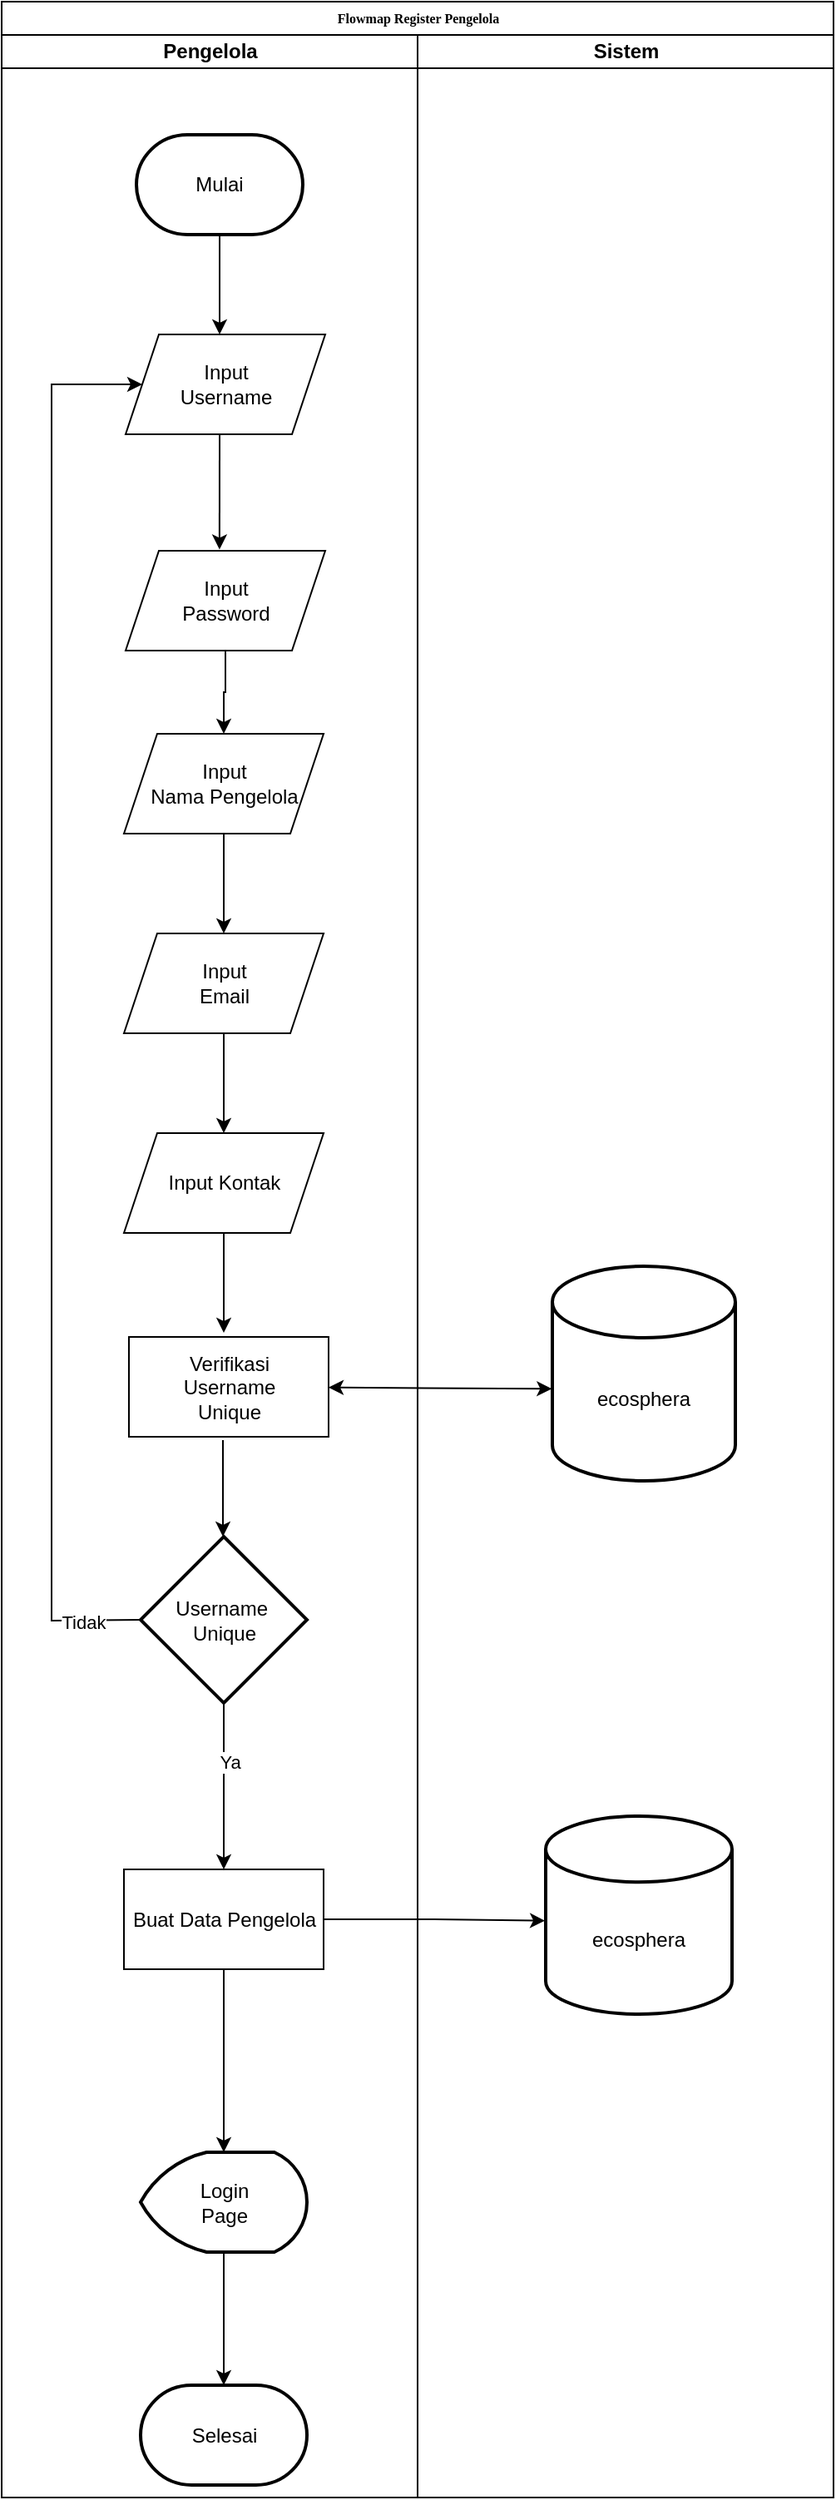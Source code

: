 <mxfile version="20.3.0" type="device"><diagram name="Page-1" id="74e2e168-ea6b-b213-b513-2b3c1d86103e"><mxGraphModel dx="1447" dy="908" grid="1" gridSize="10" guides="1" tooltips="1" connect="1" arrows="1" fold="1" page="1" pageScale="1" pageWidth="1654" pageHeight="2336" background="none" math="0" shadow="0"><root><mxCell id="0"/><mxCell id="1" parent="0"/><mxCell id="M4I-KljXlQBctkjWaleC-26" value="Flowmap Register Pengelola" style="swimlane;html=1;childLayout=stackLayout;startSize=20;rounded=0;shadow=0;labelBackgroundColor=none;strokeWidth=1;fontFamily=Verdana;fontSize=8;align=center;" parent="1" vertex="1"><mxGeometry x="530" y="240" width="500" height="1500" as="geometry"/></mxCell><mxCell id="M4I-KljXlQBctkjWaleC-27" value="Pengelola" style="swimlane;html=1;startSize=20;" parent="M4I-KljXlQBctkjWaleC-26" vertex="1"><mxGeometry y="20" width="250" height="1480" as="geometry"/></mxCell><mxCell id="M4I-KljXlQBctkjWaleC-28" value="" style="edgeStyle=orthogonalEdgeStyle;rounded=0;orthogonalLoop=1;jettySize=auto;html=1;" parent="M4I-KljXlQBctkjWaleC-27" source="M4I-KljXlQBctkjWaleC-30" target="M4I-KljXlQBctkjWaleC-33" edge="1"><mxGeometry relative="1" as="geometry"/></mxCell><mxCell id="M4I-KljXlQBctkjWaleC-29" value="Ya" style="edgeLabel;html=1;align=center;verticalAlign=middle;resizable=0;points=[];" parent="M4I-KljXlQBctkjWaleC-28" vertex="1" connectable="0"><mxGeometry x="-0.293" y="3" relative="1" as="geometry"><mxPoint as="offset"/></mxGeometry></mxCell><mxCell id="M4I-KljXlQBctkjWaleC-30" value="Username&amp;nbsp;&lt;br&gt;Unique" style="strokeWidth=2;html=1;shape=mxgraph.flowchart.decision;whiteSpace=wrap;" parent="M4I-KljXlQBctkjWaleC-27" vertex="1"><mxGeometry x="83.5" y="902.5" width="100" height="100" as="geometry"/></mxCell><mxCell id="M4I-KljXlQBctkjWaleC-31" value="Verifikasi&lt;br&gt;Username&lt;br&gt;Unique" style="rounded=0;whiteSpace=wrap;html=1;" parent="M4I-KljXlQBctkjWaleC-27" vertex="1"><mxGeometry x="76.5" y="782.5" width="120" height="60" as="geometry"/></mxCell><mxCell id="M4I-KljXlQBctkjWaleC-32" value="" style="edgeStyle=orthogonalEdgeStyle;rounded=0;orthogonalLoop=1;jettySize=auto;html=1;" parent="M4I-KljXlQBctkjWaleC-27" source="M4I-KljXlQBctkjWaleC-33" target="M4I-KljXlQBctkjWaleC-35" edge="1"><mxGeometry relative="1" as="geometry"/></mxCell><mxCell id="M4I-KljXlQBctkjWaleC-33" value="Buat Data Pengelola" style="rounded=0;whiteSpace=wrap;html=1;" parent="M4I-KljXlQBctkjWaleC-27" vertex="1"><mxGeometry x="73.5" y="1102.5" width="120" height="60" as="geometry"/></mxCell><mxCell id="M4I-KljXlQBctkjWaleC-34" value="" style="edgeStyle=orthogonalEdgeStyle;rounded=0;orthogonalLoop=1;jettySize=auto;html=1;" parent="M4I-KljXlQBctkjWaleC-27" source="M4I-KljXlQBctkjWaleC-35" target="M4I-KljXlQBctkjWaleC-36" edge="1"><mxGeometry relative="1" as="geometry"/></mxCell><mxCell id="M4I-KljXlQBctkjWaleC-35" value="Login&lt;br&gt;Page" style="strokeWidth=2;html=1;shape=mxgraph.flowchart.display;whiteSpace=wrap;" parent="M4I-KljXlQBctkjWaleC-27" vertex="1"><mxGeometry x="83.5" y="1272.5" width="100" height="60" as="geometry"/></mxCell><mxCell id="M4I-KljXlQBctkjWaleC-36" value="Selesai" style="strokeWidth=2;html=1;shape=mxgraph.flowchart.terminator;whiteSpace=wrap;" parent="M4I-KljXlQBctkjWaleC-27" vertex="1"><mxGeometry x="83.5" y="1412.5" width="100" height="60" as="geometry"/></mxCell><mxCell id="dNV3u0WmOrYJUhCCKD95-4" style="edgeStyle=orthogonalEdgeStyle;rounded=0;orthogonalLoop=1;jettySize=auto;html=1;entryX=0.5;entryY=0;entryDx=0;entryDy=0;" edge="1" parent="M4I-KljXlQBctkjWaleC-27" source="dNV3u0WmOrYJUhCCKD95-1" target="dNV3u0WmOrYJUhCCKD95-3"><mxGeometry relative="1" as="geometry"/></mxCell><mxCell id="dNV3u0WmOrYJUhCCKD95-1" value="Input&lt;br&gt;Nama Pengelola" style="shape=parallelogram;perimeter=parallelogramPerimeter;whiteSpace=wrap;html=1;fixedSize=1;" vertex="1" parent="M4I-KljXlQBctkjWaleC-27"><mxGeometry x="73.5" y="420" width="120" height="60" as="geometry"/></mxCell><mxCell id="dNV3u0WmOrYJUhCCKD95-6" style="edgeStyle=orthogonalEdgeStyle;rounded=0;orthogonalLoop=1;jettySize=auto;html=1;entryX=0.5;entryY=0;entryDx=0;entryDy=0;" edge="1" parent="M4I-KljXlQBctkjWaleC-27" source="dNV3u0WmOrYJUhCCKD95-3" target="dNV3u0WmOrYJUhCCKD95-5"><mxGeometry relative="1" as="geometry"/></mxCell><mxCell id="dNV3u0WmOrYJUhCCKD95-3" value="Input&lt;br&gt;Email" style="shape=parallelogram;perimeter=parallelogramPerimeter;whiteSpace=wrap;html=1;fixedSize=1;" vertex="1" parent="M4I-KljXlQBctkjWaleC-27"><mxGeometry x="73.5" y="540" width="120" height="60" as="geometry"/></mxCell><mxCell id="dNV3u0WmOrYJUhCCKD95-5" value="Input Kontak" style="shape=parallelogram;perimeter=parallelogramPerimeter;whiteSpace=wrap;html=1;fixedSize=1;" vertex="1" parent="M4I-KljXlQBctkjWaleC-27"><mxGeometry x="73.5" y="660" width="120" height="60" as="geometry"/></mxCell><mxCell id="M4I-KljXlQBctkjWaleC-45" value="" style="edgeStyle=orthogonalEdgeStyle;rounded=0;orthogonalLoop=1;jettySize=auto;html=1;" parent="M4I-KljXlQBctkjWaleC-26" target="M4I-KljXlQBctkjWaleC-30" edge="1"><mxGeometry relative="1" as="geometry"><mxPoint x="133" y="864.5" as="sourcePoint"/></mxGeometry></mxCell><mxCell id="M4I-KljXlQBctkjWaleC-46" value="" style="endArrow=classic;startArrow=classic;html=1;rounded=0;entryX=-0.003;entryY=0.571;entryDx=0;entryDy=0;entryPerimeter=0;" parent="M4I-KljXlQBctkjWaleC-26" source="M4I-KljXlQBctkjWaleC-31" target="M4I-KljXlQBctkjWaleC-43" edge="1"><mxGeometry width="50" height="50" relative="1" as="geometry"><mxPoint x="182.761" y="834.218" as="sourcePoint"/><mxPoint x="329.68" y="836.336" as="targetPoint"/></mxGeometry></mxCell><mxCell id="M4I-KljXlQBctkjWaleC-50" style="edgeStyle=orthogonalEdgeStyle;rounded=0;orthogonalLoop=1;jettySize=auto;html=1;entryX=-0.004;entryY=0.528;entryDx=0;entryDy=0;entryPerimeter=0;" parent="M4I-KljXlQBctkjWaleC-26" source="M4I-KljXlQBctkjWaleC-33" target="M4I-KljXlQBctkjWaleC-44" edge="1"><mxGeometry relative="1" as="geometry"><mxPoint x="323" y="1152.5" as="targetPoint"/></mxGeometry></mxCell><mxCell id="M4I-KljXlQBctkjWaleC-37" value="Sistem" style="swimlane;html=1;startSize=20;" parent="M4I-KljXlQBctkjWaleC-26" vertex="1"><mxGeometry x="250" y="20" width="250" height="1480" as="geometry"/></mxCell><mxCell id="M4I-KljXlQBctkjWaleC-38" style="edgeStyle=orthogonalEdgeStyle;rounded=0;orthogonalLoop=1;jettySize=auto;html=1;entryX=0.5;entryY=0;entryDx=0;entryDy=0;" parent="M4I-KljXlQBctkjWaleC-37" source="M4I-KljXlQBctkjWaleC-39" edge="1"><mxGeometry relative="1" as="geometry"><mxPoint x="-119" y="180" as="targetPoint"/></mxGeometry></mxCell><mxCell id="M4I-KljXlQBctkjWaleC-39" value="Mulai" style="strokeWidth=2;html=1;shape=mxgraph.flowchart.terminator;whiteSpace=wrap;" parent="M4I-KljXlQBctkjWaleC-37" vertex="1"><mxGeometry x="-169" y="60" width="100" height="60" as="geometry"/></mxCell><mxCell id="M4I-KljXlQBctkjWaleC-40" style="edgeStyle=orthogonalEdgeStyle;rounded=0;orthogonalLoop=1;jettySize=auto;html=1;entryX=0.572;entryY=-0.046;entryDx=0;entryDy=0;entryPerimeter=0;" parent="M4I-KljXlQBctkjWaleC-37" edge="1"><mxGeometry relative="1" as="geometry"><mxPoint x="-119" y="240" as="sourcePoint"/><mxPoint x="-119.058" y="309.24" as="targetPoint"/><Array as="points"><mxPoint x="-119" y="240"/></Array></mxGeometry></mxCell><mxCell id="M4I-KljXlQBctkjWaleC-41" value="Input&lt;br&gt;Username" style="shape=parallelogram;perimeter=parallelogramPerimeter;whiteSpace=wrap;html=1;fixedSize=1;" parent="M4I-KljXlQBctkjWaleC-37" vertex="1"><mxGeometry x="-175.5" y="180" width="120" height="60" as="geometry"/></mxCell><mxCell id="M4I-KljXlQBctkjWaleC-42" value="Input&lt;br&gt;Password" style="shape=parallelogram;perimeter=parallelogramPerimeter;whiteSpace=wrap;html=1;fixedSize=1;" parent="M4I-KljXlQBctkjWaleC-37" vertex="1"><mxGeometry x="-175.5" y="310" width="120" height="60" as="geometry"/></mxCell><mxCell id="M4I-KljXlQBctkjWaleC-43" value="&lt;div&gt;&lt;br&gt;&lt;/div&gt;&lt;div&gt;&lt;br&gt;&lt;/div&gt;ecosphera&lt;div&gt;&lt;/div&gt;" style="strokeWidth=2;html=1;shape=mxgraph.flowchart.database;whiteSpace=wrap;" parent="M4I-KljXlQBctkjWaleC-37" vertex="1"><mxGeometry x="81" y="740" width="110" height="129" as="geometry"/></mxCell><mxCell id="M4I-KljXlQBctkjWaleC-44" value="&lt;div&gt;&lt;br&gt;&lt;/div&gt;&lt;div&gt;&lt;br&gt;&lt;/div&gt;&lt;div&gt;&lt;span style=&quot;background-color: initial;&quot;&gt;ecosphera&lt;/span&gt;&lt;br&gt;&lt;/div&gt;" style="strokeWidth=2;html=1;shape=mxgraph.flowchart.database;whiteSpace=wrap;" parent="M4I-KljXlQBctkjWaleC-37" vertex="1"><mxGeometry x="77" y="1070.5" width="112" height="119" as="geometry"/></mxCell><mxCell id="M4I-KljXlQBctkjWaleC-48" value="" style="endArrow=classic;html=1;rounded=0;exitX=0;exitY=0.5;exitDx=0;exitDy=0;exitPerimeter=0;entryX=0;entryY=0.5;entryDx=0;entryDy=0;" parent="M4I-KljXlQBctkjWaleC-26" source="M4I-KljXlQBctkjWaleC-30" target="M4I-KljXlQBctkjWaleC-41" edge="1"><mxGeometry width="50" height="50" relative="1" as="geometry"><mxPoint x="80" y="631" as="sourcePoint"/><mxPoint x="80" y="571" as="targetPoint"/><Array as="points"><mxPoint x="30" y="973"/><mxPoint x="30" y="230"/></Array></mxGeometry></mxCell><mxCell id="M4I-KljXlQBctkjWaleC-49" value="Tidak" style="edgeLabel;html=1;align=center;verticalAlign=middle;resizable=0;points=[];" parent="M4I-KljXlQBctkjWaleC-48" vertex="1" connectable="0"><mxGeometry x="-0.919" y="1" relative="1" as="geometry"><mxPoint as="offset"/></mxGeometry></mxCell><mxCell id="dNV3u0WmOrYJUhCCKD95-2" style="edgeStyle=orthogonalEdgeStyle;rounded=0;orthogonalLoop=1;jettySize=auto;html=1;" edge="1" parent="M4I-KljXlQBctkjWaleC-26" source="M4I-KljXlQBctkjWaleC-42" target="dNV3u0WmOrYJUhCCKD95-1"><mxGeometry relative="1" as="geometry"/></mxCell><mxCell id="dNV3u0WmOrYJUhCCKD95-7" style="edgeStyle=orthogonalEdgeStyle;rounded=0;orthogonalLoop=1;jettySize=auto;html=1;" edge="1" parent="1" source="dNV3u0WmOrYJUhCCKD95-5"><mxGeometry relative="1" as="geometry"><mxPoint x="663.5" y="1040" as="targetPoint"/></mxGeometry></mxCell></root></mxGraphModel></diagram></mxfile>